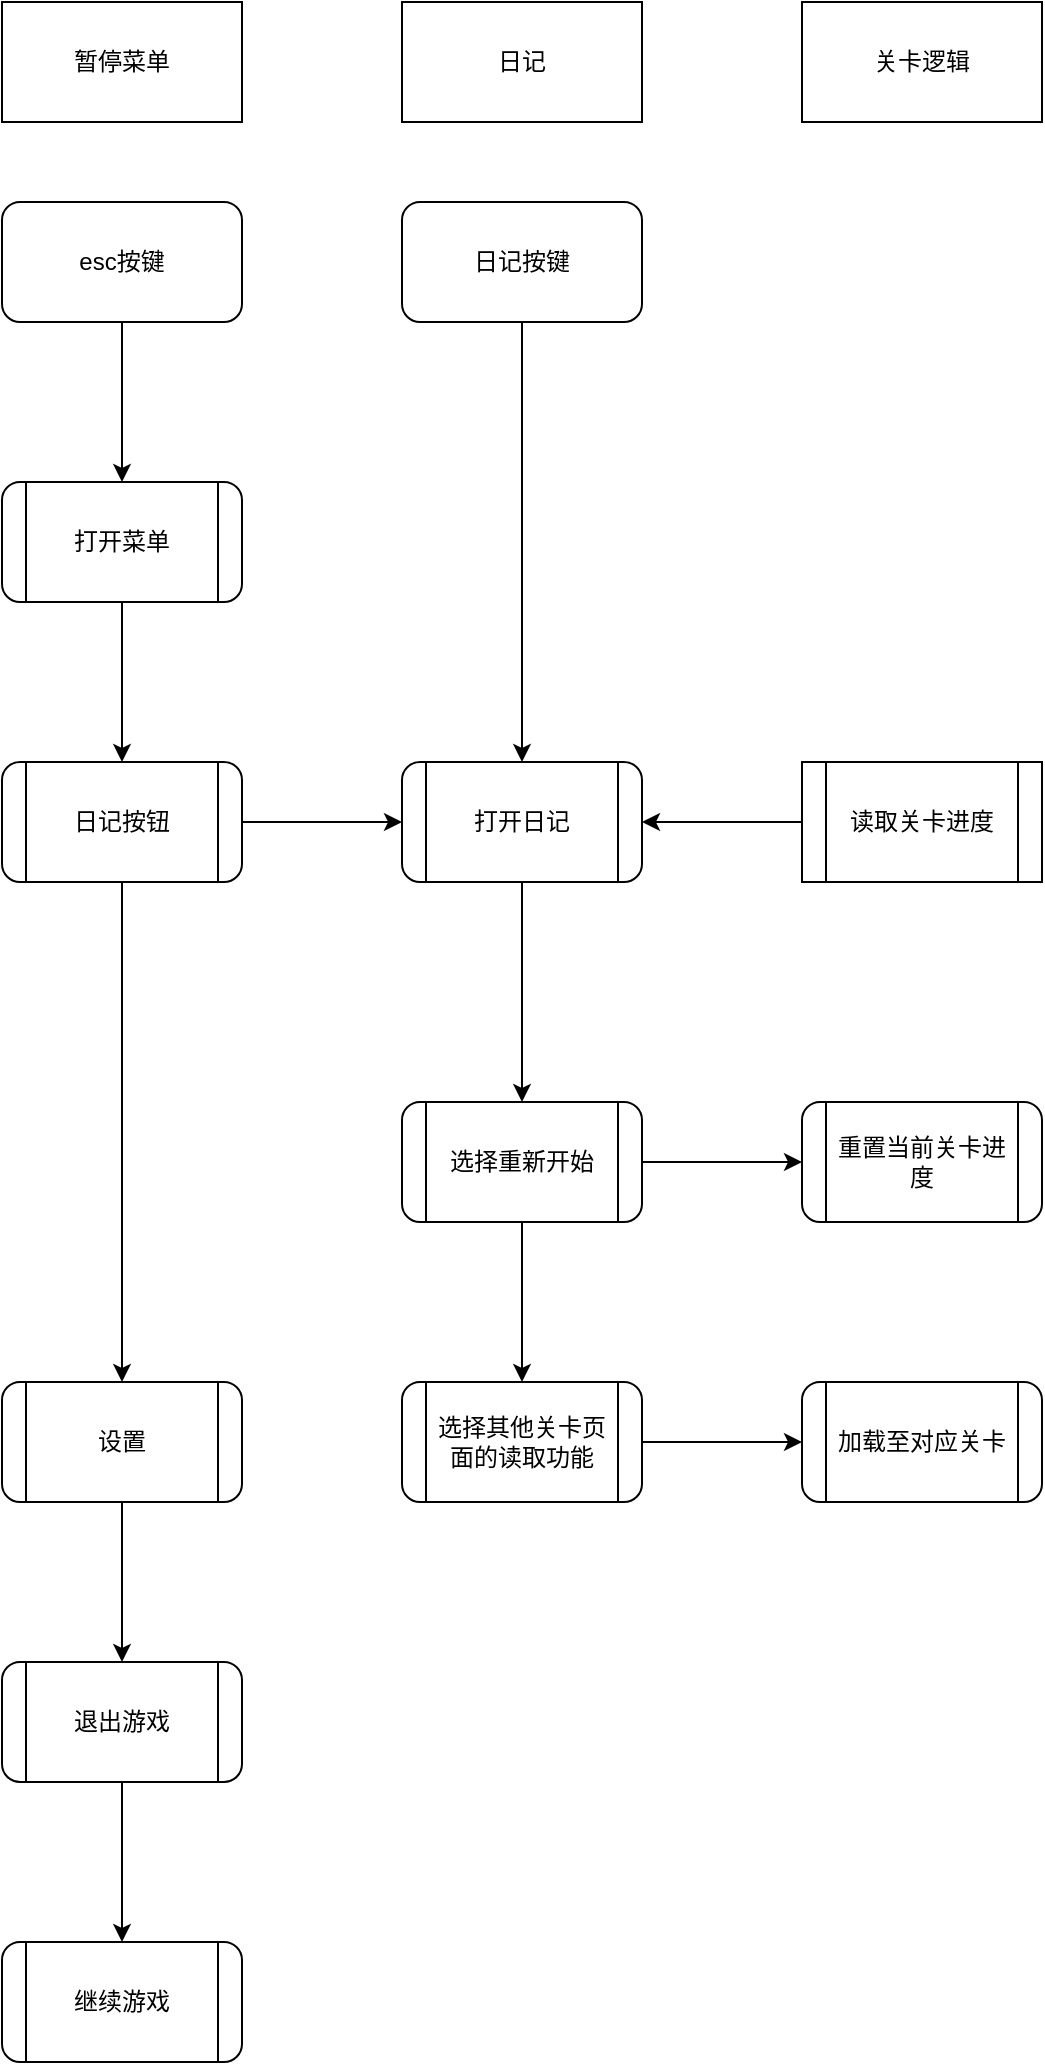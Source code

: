 <mxfile version="21.6.2" type="github">
  <diagram name="第 1 页" id="IkAe8vDwWuTiNtzCoP1I">
    <mxGraphModel dx="2074" dy="1116" grid="1" gridSize="10" guides="1" tooltips="1" connect="1" arrows="1" fold="1" page="1" pageScale="1" pageWidth="827" pageHeight="1169" math="0" shadow="0">
      <root>
        <mxCell id="0" />
        <mxCell id="1" parent="0" />
        <mxCell id="vduLUrUJRBdnZ6_7Tomd-4" value="" style="edgeStyle=orthogonalEdgeStyle;rounded=0;orthogonalLoop=1;jettySize=auto;html=1;" edge="1" parent="1" source="vduLUrUJRBdnZ6_7Tomd-1" target="vduLUrUJRBdnZ6_7Tomd-3">
          <mxGeometry relative="1" as="geometry" />
        </mxCell>
        <mxCell id="vduLUrUJRBdnZ6_7Tomd-1" value="esc按键" style="rounded=1;whiteSpace=wrap;html=1;" vertex="1" parent="1">
          <mxGeometry x="20" y="120" width="120" height="60" as="geometry" />
        </mxCell>
        <mxCell id="vduLUrUJRBdnZ6_7Tomd-10" value="" style="edgeStyle=orthogonalEdgeStyle;rounded=0;orthogonalLoop=1;jettySize=auto;html=1;" edge="1" parent="1" source="vduLUrUJRBdnZ6_7Tomd-2" target="vduLUrUJRBdnZ6_7Tomd-9">
          <mxGeometry relative="1" as="geometry" />
        </mxCell>
        <mxCell id="vduLUrUJRBdnZ6_7Tomd-2" value="日记按键" style="rounded=1;whiteSpace=wrap;html=1;" vertex="1" parent="1">
          <mxGeometry x="220" y="120" width="120" height="60" as="geometry" />
        </mxCell>
        <mxCell id="vduLUrUJRBdnZ6_7Tomd-7" value="" style="edgeStyle=orthogonalEdgeStyle;rounded=0;orthogonalLoop=1;jettySize=auto;html=1;" edge="1" parent="1" source="vduLUrUJRBdnZ6_7Tomd-3" target="vduLUrUJRBdnZ6_7Tomd-6">
          <mxGeometry relative="1" as="geometry" />
        </mxCell>
        <mxCell id="vduLUrUJRBdnZ6_7Tomd-3" value="打开菜单" style="shape=process;whiteSpace=wrap;html=1;backgroundOutline=1;rounded=1;" vertex="1" parent="1">
          <mxGeometry x="20" y="260" width="120" height="60" as="geometry" />
        </mxCell>
        <mxCell id="vduLUrUJRBdnZ6_7Tomd-12" style="edgeStyle=orthogonalEdgeStyle;rounded=0;orthogonalLoop=1;jettySize=auto;html=1;entryX=0;entryY=0.5;entryDx=0;entryDy=0;" edge="1" parent="1" source="vduLUrUJRBdnZ6_7Tomd-6" target="vduLUrUJRBdnZ6_7Tomd-9">
          <mxGeometry relative="1" as="geometry" />
        </mxCell>
        <mxCell id="vduLUrUJRBdnZ6_7Tomd-18" value="" style="edgeStyle=orthogonalEdgeStyle;rounded=0;orthogonalLoop=1;jettySize=auto;html=1;" edge="1" parent="1" source="vduLUrUJRBdnZ6_7Tomd-6" target="vduLUrUJRBdnZ6_7Tomd-17">
          <mxGeometry relative="1" as="geometry" />
        </mxCell>
        <mxCell id="vduLUrUJRBdnZ6_7Tomd-6" value="日记按钮" style="shape=process;whiteSpace=wrap;html=1;backgroundOutline=1;rounded=1;" vertex="1" parent="1">
          <mxGeometry x="20" y="400" width="120" height="60" as="geometry" />
        </mxCell>
        <mxCell id="vduLUrUJRBdnZ6_7Tomd-25" value="" style="edgeStyle=orthogonalEdgeStyle;rounded=0;orthogonalLoop=1;jettySize=auto;html=1;" edge="1" parent="1" source="vduLUrUJRBdnZ6_7Tomd-9" target="vduLUrUJRBdnZ6_7Tomd-16">
          <mxGeometry relative="1" as="geometry" />
        </mxCell>
        <mxCell id="vduLUrUJRBdnZ6_7Tomd-9" value="打开日记" style="shape=process;whiteSpace=wrap;html=1;backgroundOutline=1;rounded=1;" vertex="1" parent="1">
          <mxGeometry x="220" y="400" width="120" height="60" as="geometry" />
        </mxCell>
        <mxCell id="vduLUrUJRBdnZ6_7Tomd-13" value="暂停菜单" style="rounded=0;whiteSpace=wrap;html=1;" vertex="1" parent="1">
          <mxGeometry x="20" y="20" width="120" height="60" as="geometry" />
        </mxCell>
        <mxCell id="vduLUrUJRBdnZ6_7Tomd-14" value="日记" style="rounded=0;whiteSpace=wrap;html=1;" vertex="1" parent="1">
          <mxGeometry x="220" y="20" width="120" height="60" as="geometry" />
        </mxCell>
        <mxCell id="vduLUrUJRBdnZ6_7Tomd-15" value="关卡逻辑" style="rounded=0;whiteSpace=wrap;html=1;" vertex="1" parent="1">
          <mxGeometry x="420" y="20" width="120" height="60" as="geometry" />
        </mxCell>
        <mxCell id="vduLUrUJRBdnZ6_7Tomd-27" value="" style="edgeStyle=orthogonalEdgeStyle;rounded=0;orthogonalLoop=1;jettySize=auto;html=1;" edge="1" parent="1" source="vduLUrUJRBdnZ6_7Tomd-16" target="vduLUrUJRBdnZ6_7Tomd-26">
          <mxGeometry relative="1" as="geometry" />
        </mxCell>
        <mxCell id="vduLUrUJRBdnZ6_7Tomd-29" value="" style="edgeStyle=orthogonalEdgeStyle;rounded=0;orthogonalLoop=1;jettySize=auto;html=1;" edge="1" parent="1" source="vduLUrUJRBdnZ6_7Tomd-16" target="vduLUrUJRBdnZ6_7Tomd-28">
          <mxGeometry relative="1" as="geometry" />
        </mxCell>
        <mxCell id="vduLUrUJRBdnZ6_7Tomd-16" value="选择重新开始" style="shape=process;whiteSpace=wrap;html=1;backgroundOutline=1;rounded=1;" vertex="1" parent="1">
          <mxGeometry x="220" y="570" width="120" height="60" as="geometry" />
        </mxCell>
        <mxCell id="vduLUrUJRBdnZ6_7Tomd-22" value="" style="edgeStyle=orthogonalEdgeStyle;rounded=0;orthogonalLoop=1;jettySize=auto;html=1;" edge="1" parent="1" source="vduLUrUJRBdnZ6_7Tomd-17" target="vduLUrUJRBdnZ6_7Tomd-21">
          <mxGeometry relative="1" as="geometry" />
        </mxCell>
        <mxCell id="vduLUrUJRBdnZ6_7Tomd-17" value="设置" style="shape=process;whiteSpace=wrap;html=1;backgroundOutline=1;rounded=1;" vertex="1" parent="1">
          <mxGeometry x="20" y="710" width="120" height="60" as="geometry" />
        </mxCell>
        <mxCell id="vduLUrUJRBdnZ6_7Tomd-20" style="edgeStyle=orthogonalEdgeStyle;rounded=0;orthogonalLoop=1;jettySize=auto;html=1;entryX=1;entryY=0.5;entryDx=0;entryDy=0;" edge="1" parent="1" source="vduLUrUJRBdnZ6_7Tomd-19" target="vduLUrUJRBdnZ6_7Tomd-9">
          <mxGeometry relative="1" as="geometry" />
        </mxCell>
        <mxCell id="vduLUrUJRBdnZ6_7Tomd-19" value="读取关卡进度" style="shape=process;whiteSpace=wrap;html=1;backgroundOutline=1;" vertex="1" parent="1">
          <mxGeometry x="420" y="400" width="120" height="60" as="geometry" />
        </mxCell>
        <mxCell id="vduLUrUJRBdnZ6_7Tomd-24" value="" style="edgeStyle=orthogonalEdgeStyle;rounded=0;orthogonalLoop=1;jettySize=auto;html=1;" edge="1" parent="1" source="vduLUrUJRBdnZ6_7Tomd-21" target="vduLUrUJRBdnZ6_7Tomd-23">
          <mxGeometry relative="1" as="geometry" />
        </mxCell>
        <mxCell id="vduLUrUJRBdnZ6_7Tomd-21" value="退出游戏" style="shape=process;whiteSpace=wrap;html=1;backgroundOutline=1;rounded=1;" vertex="1" parent="1">
          <mxGeometry x="20" y="850" width="120" height="60" as="geometry" />
        </mxCell>
        <mxCell id="vduLUrUJRBdnZ6_7Tomd-23" value="继续游戏" style="shape=process;whiteSpace=wrap;html=1;backgroundOutline=1;rounded=1;" vertex="1" parent="1">
          <mxGeometry x="20" y="990" width="120" height="60" as="geometry" />
        </mxCell>
        <mxCell id="vduLUrUJRBdnZ6_7Tomd-26" value="重置当前关卡进度" style="shape=process;whiteSpace=wrap;html=1;backgroundOutline=1;rounded=1;" vertex="1" parent="1">
          <mxGeometry x="420" y="570" width="120" height="60" as="geometry" />
        </mxCell>
        <mxCell id="vduLUrUJRBdnZ6_7Tomd-31" value="" style="edgeStyle=orthogonalEdgeStyle;rounded=0;orthogonalLoop=1;jettySize=auto;html=1;" edge="1" parent="1" source="vduLUrUJRBdnZ6_7Tomd-28" target="vduLUrUJRBdnZ6_7Tomd-30">
          <mxGeometry relative="1" as="geometry" />
        </mxCell>
        <mxCell id="vduLUrUJRBdnZ6_7Tomd-28" value="选择其他关卡页面的读取功能" style="shape=process;whiteSpace=wrap;html=1;backgroundOutline=1;rounded=1;" vertex="1" parent="1">
          <mxGeometry x="220" y="710" width="120" height="60" as="geometry" />
        </mxCell>
        <mxCell id="vduLUrUJRBdnZ6_7Tomd-30" value="加载至对应关卡" style="shape=process;whiteSpace=wrap;html=1;backgroundOutline=1;rounded=1;" vertex="1" parent="1">
          <mxGeometry x="420" y="710" width="120" height="60" as="geometry" />
        </mxCell>
      </root>
    </mxGraphModel>
  </diagram>
</mxfile>
